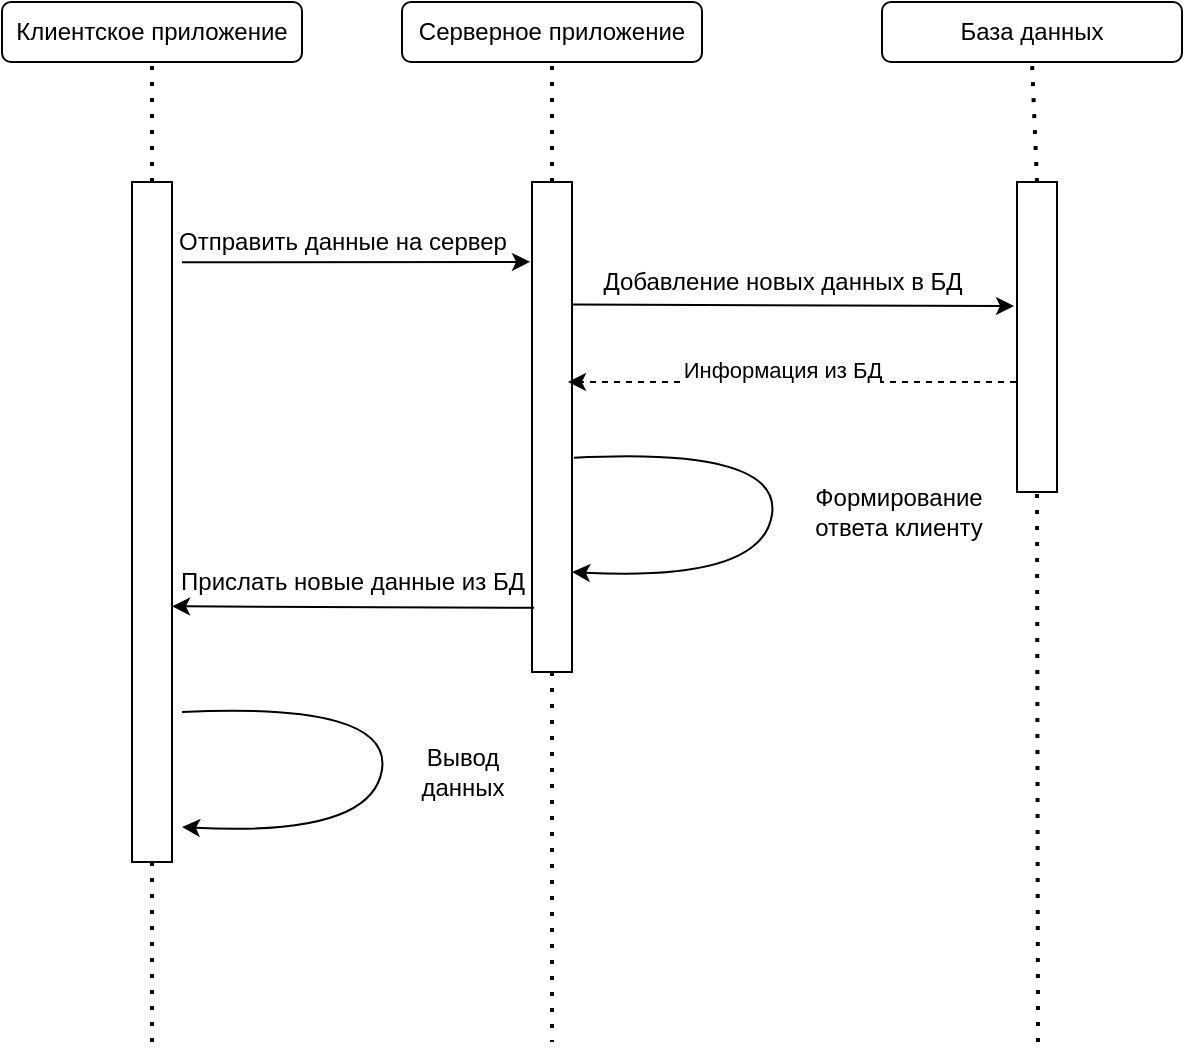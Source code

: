 <mxfile version="13.9.9" type="device"><diagram id="kHTKr_WqdRw8PSzuG10N" name="Страница 1"><mxGraphModel dx="978" dy="1626" grid="1" gridSize="10" guides="1" tooltips="1" connect="1" arrows="1" fold="1" page="1" pageScale="1" pageWidth="1169" pageHeight="827" math="0" shadow="0"><root><mxCell id="0"/><mxCell id="1" parent="0"/><mxCell id="2u5wqMft4lsXaqJ1ichP-1" value="Клиентское приложение" style="rounded=1;whiteSpace=wrap;html=1;" vertex="1" parent="1"><mxGeometry x="40" y="230" width="150" height="30" as="geometry"/></mxCell><mxCell id="2u5wqMft4lsXaqJ1ichP-2" value="База данных" style="rounded=1;whiteSpace=wrap;html=1;" vertex="1" parent="1"><mxGeometry x="480" y="230" width="150" height="30" as="geometry"/></mxCell><mxCell id="2u5wqMft4lsXaqJ1ichP-3" value="Серверное приложение" style="rounded=1;whiteSpace=wrap;html=1;" vertex="1" parent="1"><mxGeometry x="240" y="230" width="150" height="30" as="geometry"/></mxCell><mxCell id="2u5wqMft4lsXaqJ1ichP-4" value="" style="rounded=0;whiteSpace=wrap;html=1;rotation=90;" vertex="1" parent="1"><mxGeometry x="-55" y="480" width="340" height="20" as="geometry"/></mxCell><mxCell id="2u5wqMft4lsXaqJ1ichP-5" value="" style="rounded=0;whiteSpace=wrap;html=1;rotation=90;" vertex="1" parent="1"><mxGeometry x="480" y="387.5" width="155" height="20" as="geometry"/></mxCell><mxCell id="2u5wqMft4lsXaqJ1ichP-6" value="" style="rounded=0;whiteSpace=wrap;html=1;rotation=90;" vertex="1" parent="1"><mxGeometry x="192.5" y="432.5" width="245" height="20" as="geometry"/></mxCell><mxCell id="2u5wqMft4lsXaqJ1ichP-7" value="" style="endArrow=none;dashed=1;html=1;dashPattern=1 3;strokeWidth=2;entryX=0.5;entryY=1;entryDx=0;entryDy=0;exitX=0;exitY=0.5;exitDx=0;exitDy=0;" edge="1" parent="1" source="2u5wqMft4lsXaqJ1ichP-4" target="2u5wqMft4lsXaqJ1ichP-1"><mxGeometry width="50" height="50" relative="1" as="geometry"><mxPoint x="280" y="440" as="sourcePoint"/><mxPoint x="330" y="390" as="targetPoint"/></mxGeometry></mxCell><mxCell id="2u5wqMft4lsXaqJ1ichP-8" value="" style="endArrow=none;dashed=1;html=1;dashPattern=1 3;strokeWidth=2;exitX=1;exitY=0.5;exitDx=0;exitDy=0;" edge="1" parent="1" source="2u5wqMft4lsXaqJ1ichP-4"><mxGeometry width="50" height="50" relative="1" as="geometry"><mxPoint x="280" y="440" as="sourcePoint"/><mxPoint x="115" y="750" as="targetPoint"/></mxGeometry></mxCell><mxCell id="2u5wqMft4lsXaqJ1ichP-9" value="" style="endArrow=none;dashed=1;html=1;dashPattern=1 3;strokeWidth=2;entryX=0.5;entryY=1;entryDx=0;entryDy=0;exitX=0;exitY=0.5;exitDx=0;exitDy=0;" edge="1" parent="1" source="2u5wqMft4lsXaqJ1ichP-6" target="2u5wqMft4lsXaqJ1ichP-3"><mxGeometry width="50" height="50" relative="1" as="geometry"><mxPoint x="180" y="440" as="sourcePoint"/><mxPoint x="230" y="390" as="targetPoint"/></mxGeometry></mxCell><mxCell id="2u5wqMft4lsXaqJ1ichP-10" value="" style="endArrow=none;dashed=1;html=1;dashPattern=1 3;strokeWidth=2;exitX=1;exitY=0.5;exitDx=0;exitDy=0;" edge="1" parent="1" source="2u5wqMft4lsXaqJ1ichP-6"><mxGeometry width="50" height="50" relative="1" as="geometry"><mxPoint x="180" y="440" as="sourcePoint"/><mxPoint x="315" y="750" as="targetPoint"/></mxGeometry></mxCell><mxCell id="2u5wqMft4lsXaqJ1ichP-11" value="" style="endArrow=none;dashed=1;html=1;dashPattern=1 3;strokeWidth=2;entryX=0.5;entryY=1;entryDx=0;entryDy=0;exitX=0;exitY=0.5;exitDx=0;exitDy=0;" edge="1" parent="1" source="2u5wqMft4lsXaqJ1ichP-5" target="2u5wqMft4lsXaqJ1ichP-2"><mxGeometry width="50" height="50" relative="1" as="geometry"><mxPoint x="360" y="440" as="sourcePoint"/><mxPoint x="410" y="390" as="targetPoint"/></mxGeometry></mxCell><mxCell id="2u5wqMft4lsXaqJ1ichP-12" value="" style="endArrow=none;dashed=1;html=1;dashPattern=1 3;strokeWidth=2;entryX=1;entryY=0.5;entryDx=0;entryDy=0;" edge="1" parent="1" target="2u5wqMft4lsXaqJ1ichP-5"><mxGeometry width="50" height="50" relative="1" as="geometry"><mxPoint x="558" y="750" as="sourcePoint"/><mxPoint x="410" y="390" as="targetPoint"/></mxGeometry></mxCell><mxCell id="2u5wqMft4lsXaqJ1ichP-13" value="" style="endArrow=classic;html=1;exitX=0.118;exitY=-0.25;exitDx=0;exitDy=0;exitPerimeter=0;entryX=0.163;entryY=1.05;entryDx=0;entryDy=0;entryPerimeter=0;" edge="1" parent="1" source="2u5wqMft4lsXaqJ1ichP-4" target="2u5wqMft4lsXaqJ1ichP-6"><mxGeometry width="50" height="50" relative="1" as="geometry"><mxPoint x="230" y="440" as="sourcePoint"/><mxPoint x="280" y="390" as="targetPoint"/></mxGeometry></mxCell><mxCell id="2u5wqMft4lsXaqJ1ichP-14" value="Отправить данные на сервер" style="text;html=1;align=center;verticalAlign=middle;resizable=0;points=[];autosize=1;" vertex="1" parent="1"><mxGeometry x="120" y="340" width="180" height="20" as="geometry"/></mxCell><mxCell id="2u5wqMft4lsXaqJ1ichP-16" value="" style="endArrow=classic;html=1;exitX=0.25;exitY=0;exitDx=0;exitDy=0;entryX=0.4;entryY=1.075;entryDx=0;entryDy=0;entryPerimeter=0;" edge="1" parent="1" source="2u5wqMft4lsXaqJ1ichP-6" target="2u5wqMft4lsXaqJ1ichP-5"><mxGeometry width="50" height="50" relative="1" as="geometry"><mxPoint x="250" y="440" as="sourcePoint"/><mxPoint x="500" y="381" as="targetPoint"/></mxGeometry></mxCell><mxCell id="2u5wqMft4lsXaqJ1ichP-17" value="Добавление новых данных в БД" style="text;html=1;align=center;verticalAlign=middle;resizable=0;points=[];autosize=1;" vertex="1" parent="1"><mxGeometry x="330" y="360" width="200" height="20" as="geometry"/></mxCell><mxCell id="2u5wqMft4lsXaqJ1ichP-18" value="" style="endArrow=classic;html=1;exitX=0.645;exitY=1.025;exitDx=0;exitDy=0;exitPerimeter=0;entryX=0.408;entryY=0.1;entryDx=0;entryDy=0;entryPerimeter=0;dashed=1;" edge="1" parent="1" source="2u5wqMft4lsXaqJ1ichP-5" target="2u5wqMft4lsXaqJ1ichP-6"><mxGeometry width="50" height="50" relative="1" as="geometry"><mxPoint x="340" y="430" as="sourcePoint"/><mxPoint x="390" y="380" as="targetPoint"/></mxGeometry></mxCell><mxCell id="2u5wqMft4lsXaqJ1ichP-19" value="Информация из БД" style="edgeLabel;html=1;align=center;verticalAlign=middle;resizable=0;points=[];" vertex="1" connectable="0" parent="2u5wqMft4lsXaqJ1ichP-18"><mxGeometry x="0.58" y="-7" relative="1" as="geometry"><mxPoint x="60" y="1.04" as="offset"/></mxGeometry></mxCell><mxCell id="2u5wqMft4lsXaqJ1ichP-22" value="" style="curved=1;endArrow=classic;html=1;entryX=0.796;entryY=0;entryDx=0;entryDy=0;exitX=0.563;exitY=-0.05;exitDx=0;exitDy=0;exitPerimeter=0;entryPerimeter=0;" edge="1" parent="1" source="2u5wqMft4lsXaqJ1ichP-6" target="2u5wqMft4lsXaqJ1ichP-6"><mxGeometry width="50" height="50" relative="1" as="geometry"><mxPoint x="330" y="472.5" as="sourcePoint"/><mxPoint x="350" y="590" as="targetPoint"/><Array as="points"><mxPoint x="430" y="452.5"/><mxPoint x="420" y="520"/></Array></mxGeometry></mxCell><mxCell id="2u5wqMft4lsXaqJ1ichP-23" value="Формирование &lt;br&gt;ответа клиенту" style="text;html=1;align=center;verticalAlign=middle;resizable=0;points=[];autosize=1;" vertex="1" parent="1"><mxGeometry x="437.5" y="470" width="100" height="30" as="geometry"/></mxCell><mxCell id="2u5wqMft4lsXaqJ1ichP-24" value="" style="curved=1;endArrow=classic;html=1;entryX=0.796;entryY=0;entryDx=0;entryDy=0;entryPerimeter=0;" edge="1" parent="1"><mxGeometry width="50" height="50" relative="1" as="geometry"><mxPoint x="130" y="585" as="sourcePoint"/><mxPoint x="130" y="642.52" as="targetPoint"/><Array as="points"><mxPoint x="235" y="580"/><mxPoint x="225" y="647.5"/></Array></mxGeometry></mxCell><mxCell id="2u5wqMft4lsXaqJ1ichP-25" value="" style="endArrow=classic;html=1;exitX=0.869;exitY=0.95;exitDx=0;exitDy=0;exitPerimeter=0;entryX=0.624;entryY=0;entryDx=0;entryDy=0;entryPerimeter=0;" edge="1" parent="1" source="2u5wqMft4lsXaqJ1ichP-6" target="2u5wqMft4lsXaqJ1ichP-4"><mxGeometry width="50" height="50" relative="1" as="geometry"><mxPoint x="220" y="420" as="sourcePoint"/><mxPoint x="270" y="370" as="targetPoint"/></mxGeometry></mxCell><mxCell id="2u5wqMft4lsXaqJ1ichP-26" value="Прислать новые данные из БД" style="text;html=1;align=center;verticalAlign=middle;resizable=0;points=[];autosize=1;" vertex="1" parent="1"><mxGeometry x="120" y="510" width="190" height="20" as="geometry"/></mxCell><mxCell id="2u5wqMft4lsXaqJ1ichP-27" value="Вывод &lt;br&gt;данных" style="text;html=1;align=center;verticalAlign=middle;resizable=0;points=[];autosize=1;" vertex="1" parent="1"><mxGeometry x="240" y="600" width="60" height="30" as="geometry"/></mxCell></root></mxGraphModel></diagram></mxfile>